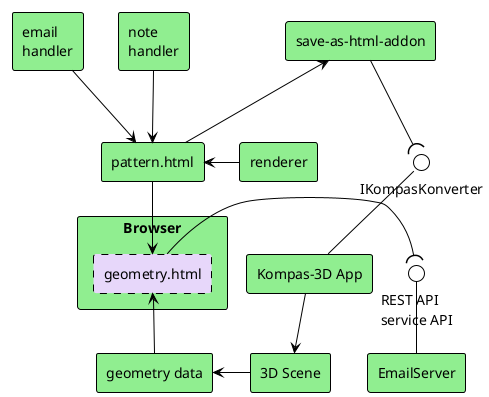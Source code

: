 @startuml idea.component.app

!theme plain

skinparam componentStyle rectangle

skinparam component {
BorderColor black
BackgroundColor #LightGreen
}

interface IKompasKonverter as ikk
component "Kompas-3D App" as app
component "save-as-html-addon" as dll

component "pattern.html" as p
component "geometry data" as gd
component e as "email 
handler"
component n as "note 
handler"
component "3D Scene" as c
component renderer as r
component Browser {
component "geometry.html" as g #E7D7FA;line.dashed

}

app -up- ikk
dll -down-( ikk


p -left-> dll
r -left-> p
n -down-> p

p -down-> g
gd -up-> g

e -[hidden]left- g
e --> p

interface api as "REST API
service API"
component "EmailServer" as email
g -( api
api -- email


app -down-> c
c -left-> gd


@enduml